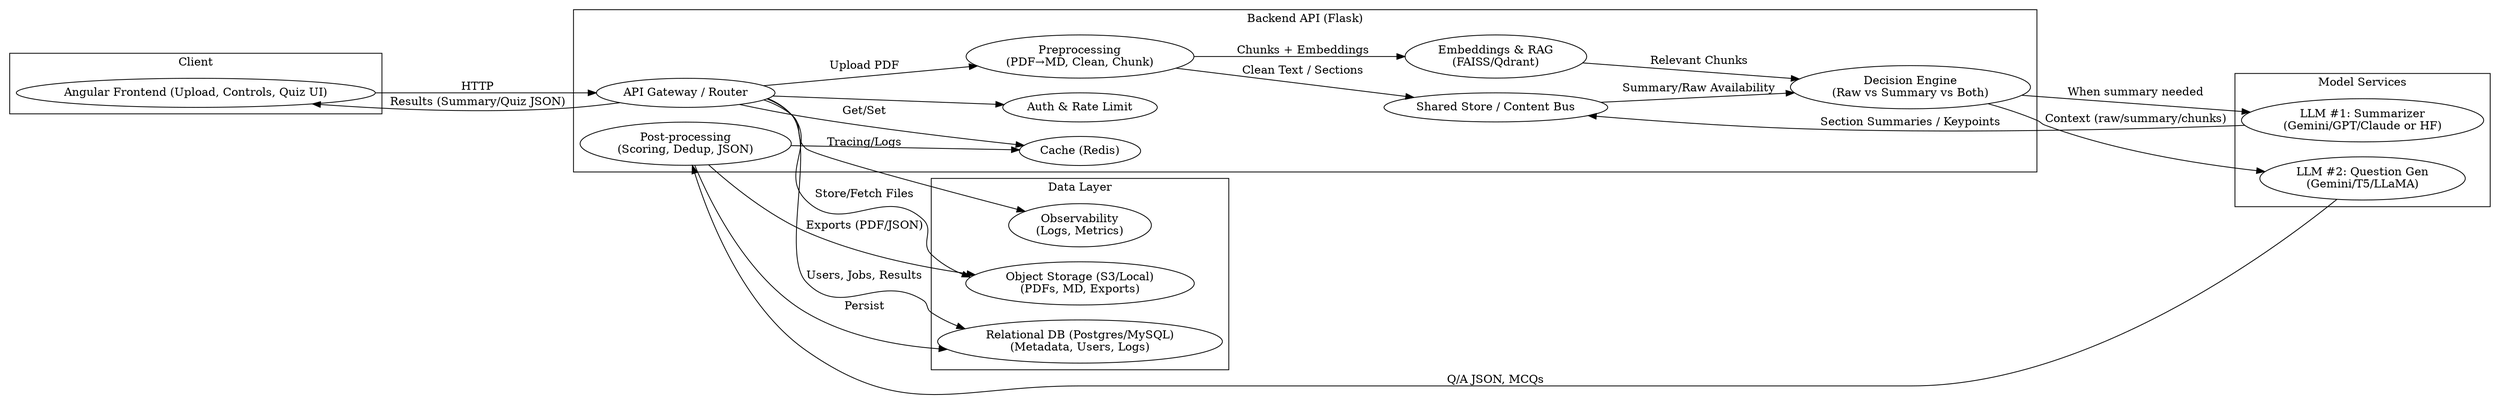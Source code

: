 // Tech Stack: Angular + Flask AI Wrapper with Two LLMs
digraph {
	graph [rankdir=LR]
	subgraph cluster_client {
		label=Client
		Angular [label="Angular Frontend (Upload, Controls, Quiz UI)"]
	}
	subgraph cluster_api {
		label="Backend API (Flask)"
		Gateway [label="API Gateway / Router"]
		Auth [label="Auth & Rate Limit"]
		Pre [label="Preprocessing
(PDF→MD, Clean, Chunk)"]
		Embed [label="Embeddings & RAG
(FAISS/Qdrant)"]
		Cache [label="Cache (Redis)"]
		Bus [label="Shared Store / Content Bus"]
		Router [label="Decision Engine
(Raw vs Summary vs Both)"]
		Post [label="Post-processing
(Scoring, Dedup, JSON)"]
	}
	subgraph cluster_models {
		label="Model Services"
		LLM1 [label="LLM #1: Summarizer
(Gemini/GPT/Claude or HF)"]
		LLM2 [label="LLM #2: Question Gen
(Gemini/T5/LLaMA)"]
	}
	subgraph cluster_data {
		label="Data Layer"
		DB [label="Relational DB (Postgres/MySQL)
(Metadata, Users, Logs)"]
		Obj [label="Object Storage (S3/Local)
(PDFs, MD, Exports)"]
		Obs [label="Observability
(Logs, Metrics)"]
	}
	Angular -> Gateway [label=HTTP]
	Gateway -> Auth
	Gateway -> Pre [label="Upload PDF"]
	Pre -> Embed [label="Chunks + Embeddings"]
	Pre -> Bus [label="Clean Text / Sections"]
	Embed -> Router [label="Relevant Chunks"]
	Bus -> Router [label="Summary/Raw Availability"]
	Router -> LLM1 [label="When summary needed"]
	LLM1 -> Bus [label="Section Summaries / Keypoints"]
	Router -> LLM2 [label="Context (raw/summary/chunks)"]
	LLM2 -> Post [label="Q/A JSON, MCQs"]
	Post -> Cache
	Post -> DB [label=Persist]
	Gateway -> Cache [label="Get/Set"]
	Gateway -> DB [label="Users, Jobs, Results"]
	Gateway -> Obj [label="Store/Fetch Files"]
	Gateway -> Obs [label="Tracing/Logs"]
	Post -> Obj [label="Exports (PDF/JSON)"]
	Gateway -> Angular [label="Results (Summary/Quiz JSON)"]
}
